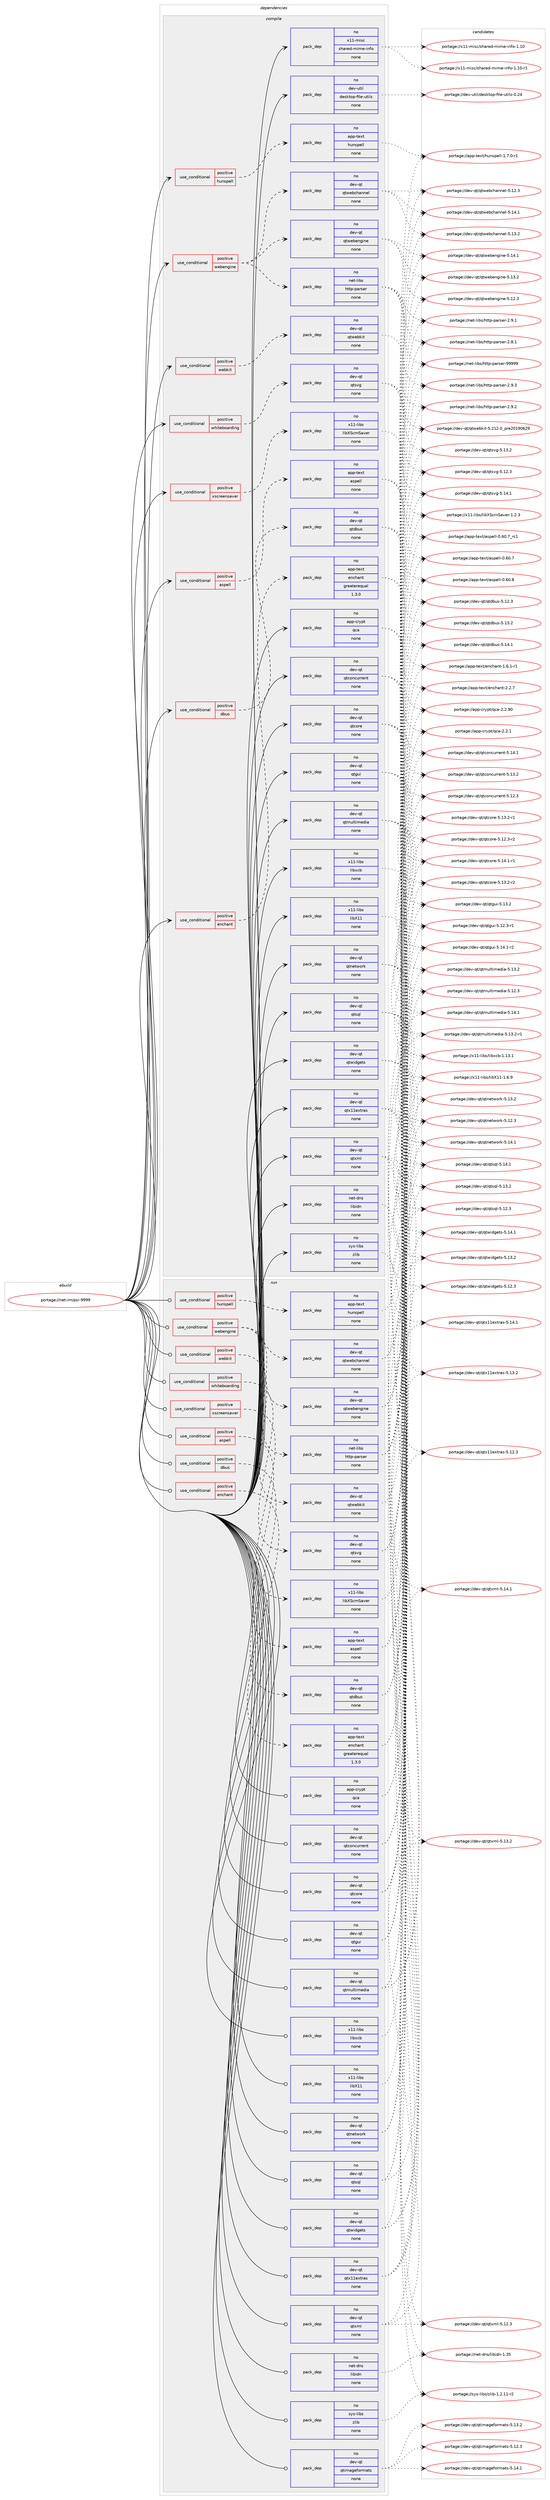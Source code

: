 digraph prolog {

# *************
# Graph options
# *************

newrank=true;
concentrate=true;
compound=true;
graph [rankdir=LR,fontname=Helvetica,fontsize=10,ranksep=1.5];#, ranksep=2.5, nodesep=0.2];
edge  [arrowhead=vee];
node  [fontname=Helvetica,fontsize=10];

# **********
# The ebuild
# **********

subgraph cluster_leftcol {
color=gray;
rank=same;
label=<<i>ebuild</i>>;
id [label="portage://net-im/psi-9999", color=red, width=4, href="../net-im/psi-9999.svg"];
}

# ****************
# The dependencies
# ****************

subgraph cluster_midcol {
color=gray;
label=<<i>dependencies</i>>;
subgraph cluster_compile {
fillcolor="#eeeeee";
style=filled;
label=<<i>compile</i>>;
subgraph cond30942 {
dependency142266 [label=<<TABLE BORDER="0" CELLBORDER="1" CELLSPACING="0" CELLPADDING="4"><TR><TD ROWSPAN="3" CELLPADDING="10">use_conditional</TD></TR><TR><TD>positive</TD></TR><TR><TD>aspell</TD></TR></TABLE>>, shape=none, color=red];
subgraph pack108964 {
dependency142267 [label=<<TABLE BORDER="0" CELLBORDER="1" CELLSPACING="0" CELLPADDING="4" WIDTH="220"><TR><TD ROWSPAN="6" CELLPADDING="30">pack_dep</TD></TR><TR><TD WIDTH="110">no</TD></TR><TR><TD>app-text</TD></TR><TR><TD>aspell</TD></TR><TR><TD>none</TD></TR><TR><TD></TD></TR></TABLE>>, shape=none, color=blue];
}
dependency142266:e -> dependency142267:w [weight=20,style="dashed",arrowhead="vee"];
}
id:e -> dependency142266:w [weight=20,style="solid",arrowhead="vee"];
subgraph cond30943 {
dependency142268 [label=<<TABLE BORDER="0" CELLBORDER="1" CELLSPACING="0" CELLPADDING="4"><TR><TD ROWSPAN="3" CELLPADDING="10">use_conditional</TD></TR><TR><TD>positive</TD></TR><TR><TD>dbus</TD></TR></TABLE>>, shape=none, color=red];
subgraph pack108965 {
dependency142269 [label=<<TABLE BORDER="0" CELLBORDER="1" CELLSPACING="0" CELLPADDING="4" WIDTH="220"><TR><TD ROWSPAN="6" CELLPADDING="30">pack_dep</TD></TR><TR><TD WIDTH="110">no</TD></TR><TR><TD>dev-qt</TD></TR><TR><TD>qtdbus</TD></TR><TR><TD>none</TD></TR><TR><TD></TD></TR></TABLE>>, shape=none, color=blue];
}
dependency142268:e -> dependency142269:w [weight=20,style="dashed",arrowhead="vee"];
}
id:e -> dependency142268:w [weight=20,style="solid",arrowhead="vee"];
subgraph cond30944 {
dependency142270 [label=<<TABLE BORDER="0" CELLBORDER="1" CELLSPACING="0" CELLPADDING="4"><TR><TD ROWSPAN="3" CELLPADDING="10">use_conditional</TD></TR><TR><TD>positive</TD></TR><TR><TD>enchant</TD></TR></TABLE>>, shape=none, color=red];
subgraph pack108966 {
dependency142271 [label=<<TABLE BORDER="0" CELLBORDER="1" CELLSPACING="0" CELLPADDING="4" WIDTH="220"><TR><TD ROWSPAN="6" CELLPADDING="30">pack_dep</TD></TR><TR><TD WIDTH="110">no</TD></TR><TR><TD>app-text</TD></TR><TR><TD>enchant</TD></TR><TR><TD>greaterequal</TD></TR><TR><TD>1.3.0</TD></TR></TABLE>>, shape=none, color=blue];
}
dependency142270:e -> dependency142271:w [weight=20,style="dashed",arrowhead="vee"];
}
id:e -> dependency142270:w [weight=20,style="solid",arrowhead="vee"];
subgraph cond30945 {
dependency142272 [label=<<TABLE BORDER="0" CELLBORDER="1" CELLSPACING="0" CELLPADDING="4"><TR><TD ROWSPAN="3" CELLPADDING="10">use_conditional</TD></TR><TR><TD>positive</TD></TR><TR><TD>hunspell</TD></TR></TABLE>>, shape=none, color=red];
subgraph pack108967 {
dependency142273 [label=<<TABLE BORDER="0" CELLBORDER="1" CELLSPACING="0" CELLPADDING="4" WIDTH="220"><TR><TD ROWSPAN="6" CELLPADDING="30">pack_dep</TD></TR><TR><TD WIDTH="110">no</TD></TR><TR><TD>app-text</TD></TR><TR><TD>hunspell</TD></TR><TR><TD>none</TD></TR><TR><TD></TD></TR></TABLE>>, shape=none, color=blue];
}
dependency142272:e -> dependency142273:w [weight=20,style="dashed",arrowhead="vee"];
}
id:e -> dependency142272:w [weight=20,style="solid",arrowhead="vee"];
subgraph cond30946 {
dependency142274 [label=<<TABLE BORDER="0" CELLBORDER="1" CELLSPACING="0" CELLPADDING="4"><TR><TD ROWSPAN="3" CELLPADDING="10">use_conditional</TD></TR><TR><TD>positive</TD></TR><TR><TD>webengine</TD></TR></TABLE>>, shape=none, color=red];
subgraph pack108968 {
dependency142275 [label=<<TABLE BORDER="0" CELLBORDER="1" CELLSPACING="0" CELLPADDING="4" WIDTH="220"><TR><TD ROWSPAN="6" CELLPADDING="30">pack_dep</TD></TR><TR><TD WIDTH="110">no</TD></TR><TR><TD>dev-qt</TD></TR><TR><TD>qtwebchannel</TD></TR><TR><TD>none</TD></TR><TR><TD></TD></TR></TABLE>>, shape=none, color=blue];
}
dependency142274:e -> dependency142275:w [weight=20,style="dashed",arrowhead="vee"];
subgraph pack108969 {
dependency142276 [label=<<TABLE BORDER="0" CELLBORDER="1" CELLSPACING="0" CELLPADDING="4" WIDTH="220"><TR><TD ROWSPAN="6" CELLPADDING="30">pack_dep</TD></TR><TR><TD WIDTH="110">no</TD></TR><TR><TD>dev-qt</TD></TR><TR><TD>qtwebengine</TD></TR><TR><TD>none</TD></TR><TR><TD></TD></TR></TABLE>>, shape=none, color=blue];
}
dependency142274:e -> dependency142276:w [weight=20,style="dashed",arrowhead="vee"];
subgraph pack108970 {
dependency142277 [label=<<TABLE BORDER="0" CELLBORDER="1" CELLSPACING="0" CELLPADDING="4" WIDTH="220"><TR><TD ROWSPAN="6" CELLPADDING="30">pack_dep</TD></TR><TR><TD WIDTH="110">no</TD></TR><TR><TD>net-libs</TD></TR><TR><TD>http-parser</TD></TR><TR><TD>none</TD></TR><TR><TD></TD></TR></TABLE>>, shape=none, color=blue];
}
dependency142274:e -> dependency142277:w [weight=20,style="dashed",arrowhead="vee"];
}
id:e -> dependency142274:w [weight=20,style="solid",arrowhead="vee"];
subgraph cond30947 {
dependency142278 [label=<<TABLE BORDER="0" CELLBORDER="1" CELLSPACING="0" CELLPADDING="4"><TR><TD ROWSPAN="3" CELLPADDING="10">use_conditional</TD></TR><TR><TD>positive</TD></TR><TR><TD>webkit</TD></TR></TABLE>>, shape=none, color=red];
subgraph pack108971 {
dependency142279 [label=<<TABLE BORDER="0" CELLBORDER="1" CELLSPACING="0" CELLPADDING="4" WIDTH="220"><TR><TD ROWSPAN="6" CELLPADDING="30">pack_dep</TD></TR><TR><TD WIDTH="110">no</TD></TR><TR><TD>dev-qt</TD></TR><TR><TD>qtwebkit</TD></TR><TR><TD>none</TD></TR><TR><TD></TD></TR></TABLE>>, shape=none, color=blue];
}
dependency142278:e -> dependency142279:w [weight=20,style="dashed",arrowhead="vee"];
}
id:e -> dependency142278:w [weight=20,style="solid",arrowhead="vee"];
subgraph cond30948 {
dependency142280 [label=<<TABLE BORDER="0" CELLBORDER="1" CELLSPACING="0" CELLPADDING="4"><TR><TD ROWSPAN="3" CELLPADDING="10">use_conditional</TD></TR><TR><TD>positive</TD></TR><TR><TD>whiteboarding</TD></TR></TABLE>>, shape=none, color=red];
subgraph pack108972 {
dependency142281 [label=<<TABLE BORDER="0" CELLBORDER="1" CELLSPACING="0" CELLPADDING="4" WIDTH="220"><TR><TD ROWSPAN="6" CELLPADDING="30">pack_dep</TD></TR><TR><TD WIDTH="110">no</TD></TR><TR><TD>dev-qt</TD></TR><TR><TD>qtsvg</TD></TR><TR><TD>none</TD></TR><TR><TD></TD></TR></TABLE>>, shape=none, color=blue];
}
dependency142280:e -> dependency142281:w [weight=20,style="dashed",arrowhead="vee"];
}
id:e -> dependency142280:w [weight=20,style="solid",arrowhead="vee"];
subgraph cond30949 {
dependency142282 [label=<<TABLE BORDER="0" CELLBORDER="1" CELLSPACING="0" CELLPADDING="4"><TR><TD ROWSPAN="3" CELLPADDING="10">use_conditional</TD></TR><TR><TD>positive</TD></TR><TR><TD>xscreensaver</TD></TR></TABLE>>, shape=none, color=red];
subgraph pack108973 {
dependency142283 [label=<<TABLE BORDER="0" CELLBORDER="1" CELLSPACING="0" CELLPADDING="4" WIDTH="220"><TR><TD ROWSPAN="6" CELLPADDING="30">pack_dep</TD></TR><TR><TD WIDTH="110">no</TD></TR><TR><TD>x11-libs</TD></TR><TR><TD>libXScrnSaver</TD></TR><TR><TD>none</TD></TR><TR><TD></TD></TR></TABLE>>, shape=none, color=blue];
}
dependency142282:e -> dependency142283:w [weight=20,style="dashed",arrowhead="vee"];
}
id:e -> dependency142282:w [weight=20,style="solid",arrowhead="vee"];
subgraph pack108974 {
dependency142284 [label=<<TABLE BORDER="0" CELLBORDER="1" CELLSPACING="0" CELLPADDING="4" WIDTH="220"><TR><TD ROWSPAN="6" CELLPADDING="30">pack_dep</TD></TR><TR><TD WIDTH="110">no</TD></TR><TR><TD>app-crypt</TD></TR><TR><TD>qca</TD></TR><TR><TD>none</TD></TR><TR><TD></TD></TR></TABLE>>, shape=none, color=blue];
}
id:e -> dependency142284:w [weight=20,style="solid",arrowhead="vee"];
subgraph pack108975 {
dependency142285 [label=<<TABLE BORDER="0" CELLBORDER="1" CELLSPACING="0" CELLPADDING="4" WIDTH="220"><TR><TD ROWSPAN="6" CELLPADDING="30">pack_dep</TD></TR><TR><TD WIDTH="110">no</TD></TR><TR><TD>dev-qt</TD></TR><TR><TD>qtconcurrent</TD></TR><TR><TD>none</TD></TR><TR><TD></TD></TR></TABLE>>, shape=none, color=blue];
}
id:e -> dependency142285:w [weight=20,style="solid",arrowhead="vee"];
subgraph pack108976 {
dependency142286 [label=<<TABLE BORDER="0" CELLBORDER="1" CELLSPACING="0" CELLPADDING="4" WIDTH="220"><TR><TD ROWSPAN="6" CELLPADDING="30">pack_dep</TD></TR><TR><TD WIDTH="110">no</TD></TR><TR><TD>dev-qt</TD></TR><TR><TD>qtcore</TD></TR><TR><TD>none</TD></TR><TR><TD></TD></TR></TABLE>>, shape=none, color=blue];
}
id:e -> dependency142286:w [weight=20,style="solid",arrowhead="vee"];
subgraph pack108977 {
dependency142287 [label=<<TABLE BORDER="0" CELLBORDER="1" CELLSPACING="0" CELLPADDING="4" WIDTH="220"><TR><TD ROWSPAN="6" CELLPADDING="30">pack_dep</TD></TR><TR><TD WIDTH="110">no</TD></TR><TR><TD>dev-qt</TD></TR><TR><TD>qtgui</TD></TR><TR><TD>none</TD></TR><TR><TD></TD></TR></TABLE>>, shape=none, color=blue];
}
id:e -> dependency142287:w [weight=20,style="solid",arrowhead="vee"];
subgraph pack108978 {
dependency142288 [label=<<TABLE BORDER="0" CELLBORDER="1" CELLSPACING="0" CELLPADDING="4" WIDTH="220"><TR><TD ROWSPAN="6" CELLPADDING="30">pack_dep</TD></TR><TR><TD WIDTH="110">no</TD></TR><TR><TD>dev-qt</TD></TR><TR><TD>qtmultimedia</TD></TR><TR><TD>none</TD></TR><TR><TD></TD></TR></TABLE>>, shape=none, color=blue];
}
id:e -> dependency142288:w [weight=20,style="solid",arrowhead="vee"];
subgraph pack108979 {
dependency142289 [label=<<TABLE BORDER="0" CELLBORDER="1" CELLSPACING="0" CELLPADDING="4" WIDTH="220"><TR><TD ROWSPAN="6" CELLPADDING="30">pack_dep</TD></TR><TR><TD WIDTH="110">no</TD></TR><TR><TD>dev-qt</TD></TR><TR><TD>qtnetwork</TD></TR><TR><TD>none</TD></TR><TR><TD></TD></TR></TABLE>>, shape=none, color=blue];
}
id:e -> dependency142289:w [weight=20,style="solid",arrowhead="vee"];
subgraph pack108980 {
dependency142290 [label=<<TABLE BORDER="0" CELLBORDER="1" CELLSPACING="0" CELLPADDING="4" WIDTH="220"><TR><TD ROWSPAN="6" CELLPADDING="30">pack_dep</TD></TR><TR><TD WIDTH="110">no</TD></TR><TR><TD>dev-qt</TD></TR><TR><TD>qtsql</TD></TR><TR><TD>none</TD></TR><TR><TD></TD></TR></TABLE>>, shape=none, color=blue];
}
id:e -> dependency142290:w [weight=20,style="solid",arrowhead="vee"];
subgraph pack108981 {
dependency142291 [label=<<TABLE BORDER="0" CELLBORDER="1" CELLSPACING="0" CELLPADDING="4" WIDTH="220"><TR><TD ROWSPAN="6" CELLPADDING="30">pack_dep</TD></TR><TR><TD WIDTH="110">no</TD></TR><TR><TD>dev-qt</TD></TR><TR><TD>qtwidgets</TD></TR><TR><TD>none</TD></TR><TR><TD></TD></TR></TABLE>>, shape=none, color=blue];
}
id:e -> dependency142291:w [weight=20,style="solid",arrowhead="vee"];
subgraph pack108982 {
dependency142292 [label=<<TABLE BORDER="0" CELLBORDER="1" CELLSPACING="0" CELLPADDING="4" WIDTH="220"><TR><TD ROWSPAN="6" CELLPADDING="30">pack_dep</TD></TR><TR><TD WIDTH="110">no</TD></TR><TR><TD>dev-qt</TD></TR><TR><TD>qtx11extras</TD></TR><TR><TD>none</TD></TR><TR><TD></TD></TR></TABLE>>, shape=none, color=blue];
}
id:e -> dependency142292:w [weight=20,style="solid",arrowhead="vee"];
subgraph pack108983 {
dependency142293 [label=<<TABLE BORDER="0" CELLBORDER="1" CELLSPACING="0" CELLPADDING="4" WIDTH="220"><TR><TD ROWSPAN="6" CELLPADDING="30">pack_dep</TD></TR><TR><TD WIDTH="110">no</TD></TR><TR><TD>dev-qt</TD></TR><TR><TD>qtxml</TD></TR><TR><TD>none</TD></TR><TR><TD></TD></TR></TABLE>>, shape=none, color=blue];
}
id:e -> dependency142293:w [weight=20,style="solid",arrowhead="vee"];
subgraph pack108984 {
dependency142294 [label=<<TABLE BORDER="0" CELLBORDER="1" CELLSPACING="0" CELLPADDING="4" WIDTH="220"><TR><TD ROWSPAN="6" CELLPADDING="30">pack_dep</TD></TR><TR><TD WIDTH="110">no</TD></TR><TR><TD>dev-util</TD></TR><TR><TD>desktop-file-utils</TD></TR><TR><TD>none</TD></TR><TR><TD></TD></TR></TABLE>>, shape=none, color=blue];
}
id:e -> dependency142294:w [weight=20,style="solid",arrowhead="vee"];
subgraph pack108985 {
dependency142295 [label=<<TABLE BORDER="0" CELLBORDER="1" CELLSPACING="0" CELLPADDING="4" WIDTH="220"><TR><TD ROWSPAN="6" CELLPADDING="30">pack_dep</TD></TR><TR><TD WIDTH="110">no</TD></TR><TR><TD>net-dns</TD></TR><TR><TD>libidn</TD></TR><TR><TD>none</TD></TR><TR><TD></TD></TR></TABLE>>, shape=none, color=blue];
}
id:e -> dependency142295:w [weight=20,style="solid",arrowhead="vee"];
subgraph pack108986 {
dependency142296 [label=<<TABLE BORDER="0" CELLBORDER="1" CELLSPACING="0" CELLPADDING="4" WIDTH="220"><TR><TD ROWSPAN="6" CELLPADDING="30">pack_dep</TD></TR><TR><TD WIDTH="110">no</TD></TR><TR><TD>sys-libs</TD></TR><TR><TD>zlib</TD></TR><TR><TD>none</TD></TR><TR><TD></TD></TR></TABLE>>, shape=none, color=blue];
}
id:e -> dependency142296:w [weight=20,style="solid",arrowhead="vee"];
subgraph pack108987 {
dependency142297 [label=<<TABLE BORDER="0" CELLBORDER="1" CELLSPACING="0" CELLPADDING="4" WIDTH="220"><TR><TD ROWSPAN="6" CELLPADDING="30">pack_dep</TD></TR><TR><TD WIDTH="110">no</TD></TR><TR><TD>x11-libs</TD></TR><TR><TD>libX11</TD></TR><TR><TD>none</TD></TR><TR><TD></TD></TR></TABLE>>, shape=none, color=blue];
}
id:e -> dependency142297:w [weight=20,style="solid",arrowhead="vee"];
subgraph pack108988 {
dependency142298 [label=<<TABLE BORDER="0" CELLBORDER="1" CELLSPACING="0" CELLPADDING="4" WIDTH="220"><TR><TD ROWSPAN="6" CELLPADDING="30">pack_dep</TD></TR><TR><TD WIDTH="110">no</TD></TR><TR><TD>x11-libs</TD></TR><TR><TD>libxcb</TD></TR><TR><TD>none</TD></TR><TR><TD></TD></TR></TABLE>>, shape=none, color=blue];
}
id:e -> dependency142298:w [weight=20,style="solid",arrowhead="vee"];
subgraph pack108989 {
dependency142299 [label=<<TABLE BORDER="0" CELLBORDER="1" CELLSPACING="0" CELLPADDING="4" WIDTH="220"><TR><TD ROWSPAN="6" CELLPADDING="30">pack_dep</TD></TR><TR><TD WIDTH="110">no</TD></TR><TR><TD>x11-misc</TD></TR><TR><TD>shared-mime-info</TD></TR><TR><TD>none</TD></TR><TR><TD></TD></TR></TABLE>>, shape=none, color=blue];
}
id:e -> dependency142299:w [weight=20,style="solid",arrowhead="vee"];
}
subgraph cluster_compileandrun {
fillcolor="#eeeeee";
style=filled;
label=<<i>compile and run</i>>;
}
subgraph cluster_run {
fillcolor="#eeeeee";
style=filled;
label=<<i>run</i>>;
subgraph cond30950 {
dependency142300 [label=<<TABLE BORDER="0" CELLBORDER="1" CELLSPACING="0" CELLPADDING="4"><TR><TD ROWSPAN="3" CELLPADDING="10">use_conditional</TD></TR><TR><TD>positive</TD></TR><TR><TD>aspell</TD></TR></TABLE>>, shape=none, color=red];
subgraph pack108990 {
dependency142301 [label=<<TABLE BORDER="0" CELLBORDER="1" CELLSPACING="0" CELLPADDING="4" WIDTH="220"><TR><TD ROWSPAN="6" CELLPADDING="30">pack_dep</TD></TR><TR><TD WIDTH="110">no</TD></TR><TR><TD>app-text</TD></TR><TR><TD>aspell</TD></TR><TR><TD>none</TD></TR><TR><TD></TD></TR></TABLE>>, shape=none, color=blue];
}
dependency142300:e -> dependency142301:w [weight=20,style="dashed",arrowhead="vee"];
}
id:e -> dependency142300:w [weight=20,style="solid",arrowhead="odot"];
subgraph cond30951 {
dependency142302 [label=<<TABLE BORDER="0" CELLBORDER="1" CELLSPACING="0" CELLPADDING="4"><TR><TD ROWSPAN="3" CELLPADDING="10">use_conditional</TD></TR><TR><TD>positive</TD></TR><TR><TD>dbus</TD></TR></TABLE>>, shape=none, color=red];
subgraph pack108991 {
dependency142303 [label=<<TABLE BORDER="0" CELLBORDER="1" CELLSPACING="0" CELLPADDING="4" WIDTH="220"><TR><TD ROWSPAN="6" CELLPADDING="30">pack_dep</TD></TR><TR><TD WIDTH="110">no</TD></TR><TR><TD>dev-qt</TD></TR><TR><TD>qtdbus</TD></TR><TR><TD>none</TD></TR><TR><TD></TD></TR></TABLE>>, shape=none, color=blue];
}
dependency142302:e -> dependency142303:w [weight=20,style="dashed",arrowhead="vee"];
}
id:e -> dependency142302:w [weight=20,style="solid",arrowhead="odot"];
subgraph cond30952 {
dependency142304 [label=<<TABLE BORDER="0" CELLBORDER="1" CELLSPACING="0" CELLPADDING="4"><TR><TD ROWSPAN="3" CELLPADDING="10">use_conditional</TD></TR><TR><TD>positive</TD></TR><TR><TD>enchant</TD></TR></TABLE>>, shape=none, color=red];
subgraph pack108992 {
dependency142305 [label=<<TABLE BORDER="0" CELLBORDER="1" CELLSPACING="0" CELLPADDING="4" WIDTH="220"><TR><TD ROWSPAN="6" CELLPADDING="30">pack_dep</TD></TR><TR><TD WIDTH="110">no</TD></TR><TR><TD>app-text</TD></TR><TR><TD>enchant</TD></TR><TR><TD>greaterequal</TD></TR><TR><TD>1.3.0</TD></TR></TABLE>>, shape=none, color=blue];
}
dependency142304:e -> dependency142305:w [weight=20,style="dashed",arrowhead="vee"];
}
id:e -> dependency142304:w [weight=20,style="solid",arrowhead="odot"];
subgraph cond30953 {
dependency142306 [label=<<TABLE BORDER="0" CELLBORDER="1" CELLSPACING="0" CELLPADDING="4"><TR><TD ROWSPAN="3" CELLPADDING="10">use_conditional</TD></TR><TR><TD>positive</TD></TR><TR><TD>hunspell</TD></TR></TABLE>>, shape=none, color=red];
subgraph pack108993 {
dependency142307 [label=<<TABLE BORDER="0" CELLBORDER="1" CELLSPACING="0" CELLPADDING="4" WIDTH="220"><TR><TD ROWSPAN="6" CELLPADDING="30">pack_dep</TD></TR><TR><TD WIDTH="110">no</TD></TR><TR><TD>app-text</TD></TR><TR><TD>hunspell</TD></TR><TR><TD>none</TD></TR><TR><TD></TD></TR></TABLE>>, shape=none, color=blue];
}
dependency142306:e -> dependency142307:w [weight=20,style="dashed",arrowhead="vee"];
}
id:e -> dependency142306:w [weight=20,style="solid",arrowhead="odot"];
subgraph cond30954 {
dependency142308 [label=<<TABLE BORDER="0" CELLBORDER="1" CELLSPACING="0" CELLPADDING="4"><TR><TD ROWSPAN="3" CELLPADDING="10">use_conditional</TD></TR><TR><TD>positive</TD></TR><TR><TD>webengine</TD></TR></TABLE>>, shape=none, color=red];
subgraph pack108994 {
dependency142309 [label=<<TABLE BORDER="0" CELLBORDER="1" CELLSPACING="0" CELLPADDING="4" WIDTH="220"><TR><TD ROWSPAN="6" CELLPADDING="30">pack_dep</TD></TR><TR><TD WIDTH="110">no</TD></TR><TR><TD>dev-qt</TD></TR><TR><TD>qtwebchannel</TD></TR><TR><TD>none</TD></TR><TR><TD></TD></TR></TABLE>>, shape=none, color=blue];
}
dependency142308:e -> dependency142309:w [weight=20,style="dashed",arrowhead="vee"];
subgraph pack108995 {
dependency142310 [label=<<TABLE BORDER="0" CELLBORDER="1" CELLSPACING="0" CELLPADDING="4" WIDTH="220"><TR><TD ROWSPAN="6" CELLPADDING="30">pack_dep</TD></TR><TR><TD WIDTH="110">no</TD></TR><TR><TD>dev-qt</TD></TR><TR><TD>qtwebengine</TD></TR><TR><TD>none</TD></TR><TR><TD></TD></TR></TABLE>>, shape=none, color=blue];
}
dependency142308:e -> dependency142310:w [weight=20,style="dashed",arrowhead="vee"];
subgraph pack108996 {
dependency142311 [label=<<TABLE BORDER="0" CELLBORDER="1" CELLSPACING="0" CELLPADDING="4" WIDTH="220"><TR><TD ROWSPAN="6" CELLPADDING="30">pack_dep</TD></TR><TR><TD WIDTH="110">no</TD></TR><TR><TD>net-libs</TD></TR><TR><TD>http-parser</TD></TR><TR><TD>none</TD></TR><TR><TD></TD></TR></TABLE>>, shape=none, color=blue];
}
dependency142308:e -> dependency142311:w [weight=20,style="dashed",arrowhead="vee"];
}
id:e -> dependency142308:w [weight=20,style="solid",arrowhead="odot"];
subgraph cond30955 {
dependency142312 [label=<<TABLE BORDER="0" CELLBORDER="1" CELLSPACING="0" CELLPADDING="4"><TR><TD ROWSPAN="3" CELLPADDING="10">use_conditional</TD></TR><TR><TD>positive</TD></TR><TR><TD>webkit</TD></TR></TABLE>>, shape=none, color=red];
subgraph pack108997 {
dependency142313 [label=<<TABLE BORDER="0" CELLBORDER="1" CELLSPACING="0" CELLPADDING="4" WIDTH="220"><TR><TD ROWSPAN="6" CELLPADDING="30">pack_dep</TD></TR><TR><TD WIDTH="110">no</TD></TR><TR><TD>dev-qt</TD></TR><TR><TD>qtwebkit</TD></TR><TR><TD>none</TD></TR><TR><TD></TD></TR></TABLE>>, shape=none, color=blue];
}
dependency142312:e -> dependency142313:w [weight=20,style="dashed",arrowhead="vee"];
}
id:e -> dependency142312:w [weight=20,style="solid",arrowhead="odot"];
subgraph cond30956 {
dependency142314 [label=<<TABLE BORDER="0" CELLBORDER="1" CELLSPACING="0" CELLPADDING="4"><TR><TD ROWSPAN="3" CELLPADDING="10">use_conditional</TD></TR><TR><TD>positive</TD></TR><TR><TD>whiteboarding</TD></TR></TABLE>>, shape=none, color=red];
subgraph pack108998 {
dependency142315 [label=<<TABLE BORDER="0" CELLBORDER="1" CELLSPACING="0" CELLPADDING="4" WIDTH="220"><TR><TD ROWSPAN="6" CELLPADDING="30">pack_dep</TD></TR><TR><TD WIDTH="110">no</TD></TR><TR><TD>dev-qt</TD></TR><TR><TD>qtsvg</TD></TR><TR><TD>none</TD></TR><TR><TD></TD></TR></TABLE>>, shape=none, color=blue];
}
dependency142314:e -> dependency142315:w [weight=20,style="dashed",arrowhead="vee"];
}
id:e -> dependency142314:w [weight=20,style="solid",arrowhead="odot"];
subgraph cond30957 {
dependency142316 [label=<<TABLE BORDER="0" CELLBORDER="1" CELLSPACING="0" CELLPADDING="4"><TR><TD ROWSPAN="3" CELLPADDING="10">use_conditional</TD></TR><TR><TD>positive</TD></TR><TR><TD>xscreensaver</TD></TR></TABLE>>, shape=none, color=red];
subgraph pack108999 {
dependency142317 [label=<<TABLE BORDER="0" CELLBORDER="1" CELLSPACING="0" CELLPADDING="4" WIDTH="220"><TR><TD ROWSPAN="6" CELLPADDING="30">pack_dep</TD></TR><TR><TD WIDTH="110">no</TD></TR><TR><TD>x11-libs</TD></TR><TR><TD>libXScrnSaver</TD></TR><TR><TD>none</TD></TR><TR><TD></TD></TR></TABLE>>, shape=none, color=blue];
}
dependency142316:e -> dependency142317:w [weight=20,style="dashed",arrowhead="vee"];
}
id:e -> dependency142316:w [weight=20,style="solid",arrowhead="odot"];
subgraph pack109000 {
dependency142318 [label=<<TABLE BORDER="0" CELLBORDER="1" CELLSPACING="0" CELLPADDING="4" WIDTH="220"><TR><TD ROWSPAN="6" CELLPADDING="30">pack_dep</TD></TR><TR><TD WIDTH="110">no</TD></TR><TR><TD>app-crypt</TD></TR><TR><TD>qca</TD></TR><TR><TD>none</TD></TR><TR><TD></TD></TR></TABLE>>, shape=none, color=blue];
}
id:e -> dependency142318:w [weight=20,style="solid",arrowhead="odot"];
subgraph pack109001 {
dependency142319 [label=<<TABLE BORDER="0" CELLBORDER="1" CELLSPACING="0" CELLPADDING="4" WIDTH="220"><TR><TD ROWSPAN="6" CELLPADDING="30">pack_dep</TD></TR><TR><TD WIDTH="110">no</TD></TR><TR><TD>dev-qt</TD></TR><TR><TD>qtconcurrent</TD></TR><TR><TD>none</TD></TR><TR><TD></TD></TR></TABLE>>, shape=none, color=blue];
}
id:e -> dependency142319:w [weight=20,style="solid",arrowhead="odot"];
subgraph pack109002 {
dependency142320 [label=<<TABLE BORDER="0" CELLBORDER="1" CELLSPACING="0" CELLPADDING="4" WIDTH="220"><TR><TD ROWSPAN="6" CELLPADDING="30">pack_dep</TD></TR><TR><TD WIDTH="110">no</TD></TR><TR><TD>dev-qt</TD></TR><TR><TD>qtcore</TD></TR><TR><TD>none</TD></TR><TR><TD></TD></TR></TABLE>>, shape=none, color=blue];
}
id:e -> dependency142320:w [weight=20,style="solid",arrowhead="odot"];
subgraph pack109003 {
dependency142321 [label=<<TABLE BORDER="0" CELLBORDER="1" CELLSPACING="0" CELLPADDING="4" WIDTH="220"><TR><TD ROWSPAN="6" CELLPADDING="30">pack_dep</TD></TR><TR><TD WIDTH="110">no</TD></TR><TR><TD>dev-qt</TD></TR><TR><TD>qtgui</TD></TR><TR><TD>none</TD></TR><TR><TD></TD></TR></TABLE>>, shape=none, color=blue];
}
id:e -> dependency142321:w [weight=20,style="solid",arrowhead="odot"];
subgraph pack109004 {
dependency142322 [label=<<TABLE BORDER="0" CELLBORDER="1" CELLSPACING="0" CELLPADDING="4" WIDTH="220"><TR><TD ROWSPAN="6" CELLPADDING="30">pack_dep</TD></TR><TR><TD WIDTH="110">no</TD></TR><TR><TD>dev-qt</TD></TR><TR><TD>qtimageformats</TD></TR><TR><TD>none</TD></TR><TR><TD></TD></TR></TABLE>>, shape=none, color=blue];
}
id:e -> dependency142322:w [weight=20,style="solid",arrowhead="odot"];
subgraph pack109005 {
dependency142323 [label=<<TABLE BORDER="0" CELLBORDER="1" CELLSPACING="0" CELLPADDING="4" WIDTH="220"><TR><TD ROWSPAN="6" CELLPADDING="30">pack_dep</TD></TR><TR><TD WIDTH="110">no</TD></TR><TR><TD>dev-qt</TD></TR><TR><TD>qtmultimedia</TD></TR><TR><TD>none</TD></TR><TR><TD></TD></TR></TABLE>>, shape=none, color=blue];
}
id:e -> dependency142323:w [weight=20,style="solid",arrowhead="odot"];
subgraph pack109006 {
dependency142324 [label=<<TABLE BORDER="0" CELLBORDER="1" CELLSPACING="0" CELLPADDING="4" WIDTH="220"><TR><TD ROWSPAN="6" CELLPADDING="30">pack_dep</TD></TR><TR><TD WIDTH="110">no</TD></TR><TR><TD>dev-qt</TD></TR><TR><TD>qtnetwork</TD></TR><TR><TD>none</TD></TR><TR><TD></TD></TR></TABLE>>, shape=none, color=blue];
}
id:e -> dependency142324:w [weight=20,style="solid",arrowhead="odot"];
subgraph pack109007 {
dependency142325 [label=<<TABLE BORDER="0" CELLBORDER="1" CELLSPACING="0" CELLPADDING="4" WIDTH="220"><TR><TD ROWSPAN="6" CELLPADDING="30">pack_dep</TD></TR><TR><TD WIDTH="110">no</TD></TR><TR><TD>dev-qt</TD></TR><TR><TD>qtsql</TD></TR><TR><TD>none</TD></TR><TR><TD></TD></TR></TABLE>>, shape=none, color=blue];
}
id:e -> dependency142325:w [weight=20,style="solid",arrowhead="odot"];
subgraph pack109008 {
dependency142326 [label=<<TABLE BORDER="0" CELLBORDER="1" CELLSPACING="0" CELLPADDING="4" WIDTH="220"><TR><TD ROWSPAN="6" CELLPADDING="30">pack_dep</TD></TR><TR><TD WIDTH="110">no</TD></TR><TR><TD>dev-qt</TD></TR><TR><TD>qtwidgets</TD></TR><TR><TD>none</TD></TR><TR><TD></TD></TR></TABLE>>, shape=none, color=blue];
}
id:e -> dependency142326:w [weight=20,style="solid",arrowhead="odot"];
subgraph pack109009 {
dependency142327 [label=<<TABLE BORDER="0" CELLBORDER="1" CELLSPACING="0" CELLPADDING="4" WIDTH="220"><TR><TD ROWSPAN="6" CELLPADDING="30">pack_dep</TD></TR><TR><TD WIDTH="110">no</TD></TR><TR><TD>dev-qt</TD></TR><TR><TD>qtx11extras</TD></TR><TR><TD>none</TD></TR><TR><TD></TD></TR></TABLE>>, shape=none, color=blue];
}
id:e -> dependency142327:w [weight=20,style="solid",arrowhead="odot"];
subgraph pack109010 {
dependency142328 [label=<<TABLE BORDER="0" CELLBORDER="1" CELLSPACING="0" CELLPADDING="4" WIDTH="220"><TR><TD ROWSPAN="6" CELLPADDING="30">pack_dep</TD></TR><TR><TD WIDTH="110">no</TD></TR><TR><TD>dev-qt</TD></TR><TR><TD>qtxml</TD></TR><TR><TD>none</TD></TR><TR><TD></TD></TR></TABLE>>, shape=none, color=blue];
}
id:e -> dependency142328:w [weight=20,style="solid",arrowhead="odot"];
subgraph pack109011 {
dependency142329 [label=<<TABLE BORDER="0" CELLBORDER="1" CELLSPACING="0" CELLPADDING="4" WIDTH="220"><TR><TD ROWSPAN="6" CELLPADDING="30">pack_dep</TD></TR><TR><TD WIDTH="110">no</TD></TR><TR><TD>net-dns</TD></TR><TR><TD>libidn</TD></TR><TR><TD>none</TD></TR><TR><TD></TD></TR></TABLE>>, shape=none, color=blue];
}
id:e -> dependency142329:w [weight=20,style="solid",arrowhead="odot"];
subgraph pack109012 {
dependency142330 [label=<<TABLE BORDER="0" CELLBORDER="1" CELLSPACING="0" CELLPADDING="4" WIDTH="220"><TR><TD ROWSPAN="6" CELLPADDING="30">pack_dep</TD></TR><TR><TD WIDTH="110">no</TD></TR><TR><TD>sys-libs</TD></TR><TR><TD>zlib</TD></TR><TR><TD>none</TD></TR><TR><TD></TD></TR></TABLE>>, shape=none, color=blue];
}
id:e -> dependency142330:w [weight=20,style="solid",arrowhead="odot"];
subgraph pack109013 {
dependency142331 [label=<<TABLE BORDER="0" CELLBORDER="1" CELLSPACING="0" CELLPADDING="4" WIDTH="220"><TR><TD ROWSPAN="6" CELLPADDING="30">pack_dep</TD></TR><TR><TD WIDTH="110">no</TD></TR><TR><TD>x11-libs</TD></TR><TR><TD>libX11</TD></TR><TR><TD>none</TD></TR><TR><TD></TD></TR></TABLE>>, shape=none, color=blue];
}
id:e -> dependency142331:w [weight=20,style="solid",arrowhead="odot"];
subgraph pack109014 {
dependency142332 [label=<<TABLE BORDER="0" CELLBORDER="1" CELLSPACING="0" CELLPADDING="4" WIDTH="220"><TR><TD ROWSPAN="6" CELLPADDING="30">pack_dep</TD></TR><TR><TD WIDTH="110">no</TD></TR><TR><TD>x11-libs</TD></TR><TR><TD>libxcb</TD></TR><TR><TD>none</TD></TR><TR><TD></TD></TR></TABLE>>, shape=none, color=blue];
}
id:e -> dependency142332:w [weight=20,style="solid",arrowhead="odot"];
}
}

# **************
# The candidates
# **************

subgraph cluster_choices {
rank=same;
color=gray;
label=<<i>candidates</i>>;

subgraph choice108964 {
color=black;
nodesep=1;
choice9711211245116101120116479711511210110810845484654484656 [label="portage://app-text/aspell-0.60.8", color=red, width=4,href="../app-text/aspell-0.60.8.svg"];
choice9711211245116101120116479711511210110810845484654484655951149949 [label="portage://app-text/aspell-0.60.7_rc1", color=red, width=4,href="../app-text/aspell-0.60.7_rc1.svg"];
choice9711211245116101120116479711511210110810845484654484655 [label="portage://app-text/aspell-0.60.7", color=red, width=4,href="../app-text/aspell-0.60.7.svg"];
dependency142267:e -> choice9711211245116101120116479711511210110810845484654484656:w [style=dotted,weight="100"];
dependency142267:e -> choice9711211245116101120116479711511210110810845484654484655951149949:w [style=dotted,weight="100"];
dependency142267:e -> choice9711211245116101120116479711511210110810845484654484655:w [style=dotted,weight="100"];
}
subgraph choice108965 {
color=black;
nodesep=1;
choice10010111845113116471131161009811711545534649524649 [label="portage://dev-qt/qtdbus-5.14.1", color=red, width=4,href="../dev-qt/qtdbus-5.14.1.svg"];
choice10010111845113116471131161009811711545534649514650 [label="portage://dev-qt/qtdbus-5.13.2", color=red, width=4,href="../dev-qt/qtdbus-5.13.2.svg"];
choice10010111845113116471131161009811711545534649504651 [label="portage://dev-qt/qtdbus-5.12.3", color=red, width=4,href="../dev-qt/qtdbus-5.12.3.svg"];
dependency142269:e -> choice10010111845113116471131161009811711545534649524649:w [style=dotted,weight="100"];
dependency142269:e -> choice10010111845113116471131161009811711545534649514650:w [style=dotted,weight="100"];
dependency142269:e -> choice10010111845113116471131161009811711545534649504651:w [style=dotted,weight="100"];
}
subgraph choice108966 {
color=black;
nodesep=1;
choice9711211245116101120116471011109910497110116455046504655 [label="portage://app-text/enchant-2.2.7", color=red, width=4,href="../app-text/enchant-2.2.7.svg"];
choice97112112451161011201164710111099104971101164549465446494511449 [label="portage://app-text/enchant-1.6.1-r1", color=red, width=4,href="../app-text/enchant-1.6.1-r1.svg"];
dependency142271:e -> choice9711211245116101120116471011109910497110116455046504655:w [style=dotted,weight="100"];
dependency142271:e -> choice97112112451161011201164710111099104971101164549465446494511449:w [style=dotted,weight="100"];
}
subgraph choice108967 {
color=black;
nodesep=1;
choice9711211245116101120116471041171101151121011081084549465546484511449 [label="portage://app-text/hunspell-1.7.0-r1", color=red, width=4,href="../app-text/hunspell-1.7.0-r1.svg"];
dependency142273:e -> choice9711211245116101120116471041171101151121011081084549465546484511449:w [style=dotted,weight="100"];
}
subgraph choice108968 {
color=black;
nodesep=1;
choice100101118451131164711311611910198991049711011010110845534649524649 [label="portage://dev-qt/qtwebchannel-5.14.1", color=red, width=4,href="../dev-qt/qtwebchannel-5.14.1.svg"];
choice100101118451131164711311611910198991049711011010110845534649514650 [label="portage://dev-qt/qtwebchannel-5.13.2", color=red, width=4,href="../dev-qt/qtwebchannel-5.13.2.svg"];
choice100101118451131164711311611910198991049711011010110845534649504651 [label="portage://dev-qt/qtwebchannel-5.12.3", color=red, width=4,href="../dev-qt/qtwebchannel-5.12.3.svg"];
dependency142275:e -> choice100101118451131164711311611910198991049711011010110845534649524649:w [style=dotted,weight="100"];
dependency142275:e -> choice100101118451131164711311611910198991049711011010110845534649514650:w [style=dotted,weight="100"];
dependency142275:e -> choice100101118451131164711311611910198991049711011010110845534649504651:w [style=dotted,weight="100"];
}
subgraph choice108969 {
color=black;
nodesep=1;
choice10010111845113116471131161191019810111010310511010145534649524649 [label="portage://dev-qt/qtwebengine-5.14.1", color=red, width=4,href="../dev-qt/qtwebengine-5.14.1.svg"];
choice10010111845113116471131161191019810111010310511010145534649514650 [label="portage://dev-qt/qtwebengine-5.13.2", color=red, width=4,href="../dev-qt/qtwebengine-5.13.2.svg"];
choice10010111845113116471131161191019810111010310511010145534649504651 [label="portage://dev-qt/qtwebengine-5.12.3", color=red, width=4,href="../dev-qt/qtwebengine-5.12.3.svg"];
dependency142276:e -> choice10010111845113116471131161191019810111010310511010145534649524649:w [style=dotted,weight="100"];
dependency142276:e -> choice10010111845113116471131161191019810111010310511010145534649514650:w [style=dotted,weight="100"];
dependency142276:e -> choice10010111845113116471131161191019810111010310511010145534649504651:w [style=dotted,weight="100"];
}
subgraph choice108970 {
color=black;
nodesep=1;
choice1101011164510810598115471041161161124511297114115101114455757575757 [label="portage://net-libs/http-parser-99999", color=red, width=4,href="../net-libs/http-parser-99999.svg"];
choice1101011164510810598115471041161161124511297114115101114455046574651 [label="portage://net-libs/http-parser-2.9.3", color=red, width=4,href="../net-libs/http-parser-2.9.3.svg"];
choice1101011164510810598115471041161161124511297114115101114455046574650 [label="portage://net-libs/http-parser-2.9.2", color=red, width=4,href="../net-libs/http-parser-2.9.2.svg"];
choice1101011164510810598115471041161161124511297114115101114455046574649 [label="portage://net-libs/http-parser-2.9.1", color=red, width=4,href="../net-libs/http-parser-2.9.1.svg"];
choice1101011164510810598115471041161161124511297114115101114455046564649 [label="portage://net-libs/http-parser-2.8.1", color=red, width=4,href="../net-libs/http-parser-2.8.1.svg"];
dependency142277:e -> choice1101011164510810598115471041161161124511297114115101114455757575757:w [style=dotted,weight="100"];
dependency142277:e -> choice1101011164510810598115471041161161124511297114115101114455046574651:w [style=dotted,weight="100"];
dependency142277:e -> choice1101011164510810598115471041161161124511297114115101114455046574650:w [style=dotted,weight="100"];
dependency142277:e -> choice1101011164510810598115471041161161124511297114115101114455046574649:w [style=dotted,weight="100"];
dependency142277:e -> choice1101011164510810598115471041161161124511297114115101114455046564649:w [style=dotted,weight="100"];
}
subgraph choice108971 {
color=black;
nodesep=1;
choice1001011184511311647113116119101981071051164553465049504648951121141015048495748545057 [label="portage://dev-qt/qtwebkit-5.212.0_pre20190629", color=red, width=4,href="../dev-qt/qtwebkit-5.212.0_pre20190629.svg"];
dependency142279:e -> choice1001011184511311647113116119101981071051164553465049504648951121141015048495748545057:w [style=dotted,weight="100"];
}
subgraph choice108972 {
color=black;
nodesep=1;
choice100101118451131164711311611511810345534649524649 [label="portage://dev-qt/qtsvg-5.14.1", color=red, width=4,href="../dev-qt/qtsvg-5.14.1.svg"];
choice100101118451131164711311611511810345534649514650 [label="portage://dev-qt/qtsvg-5.13.2", color=red, width=4,href="../dev-qt/qtsvg-5.13.2.svg"];
choice100101118451131164711311611511810345534649504651 [label="portage://dev-qt/qtsvg-5.12.3", color=red, width=4,href="../dev-qt/qtsvg-5.12.3.svg"];
dependency142281:e -> choice100101118451131164711311611511810345534649524649:w [style=dotted,weight="100"];
dependency142281:e -> choice100101118451131164711311611511810345534649514650:w [style=dotted,weight="100"];
dependency142281:e -> choice100101118451131164711311611511810345534649504651:w [style=dotted,weight="100"];
}
subgraph choice108973 {
color=black;
nodesep=1;
choice1204949451081059811547108105988883991141108397118101114454946504651 [label="portage://x11-libs/libXScrnSaver-1.2.3", color=red, width=4,href="../x11-libs/libXScrnSaver-1.2.3.svg"];
dependency142283:e -> choice1204949451081059811547108105988883991141108397118101114454946504651:w [style=dotted,weight="100"];
}
subgraph choice108974 {
color=black;
nodesep=1;
choice97112112459911412111211647113999745504650465748 [label="portage://app-crypt/qca-2.2.90", color=red, width=4,href="../app-crypt/qca-2.2.90.svg"];
choice971121124599114121112116471139997455046504649 [label="portage://app-crypt/qca-2.2.1", color=red, width=4,href="../app-crypt/qca-2.2.1.svg"];
dependency142284:e -> choice97112112459911412111211647113999745504650465748:w [style=dotted,weight="100"];
dependency142284:e -> choice971121124599114121112116471139997455046504649:w [style=dotted,weight="100"];
}
subgraph choice108975 {
color=black;
nodesep=1;
choice1001011184511311647113116991111109911711411410111011645534649524649 [label="portage://dev-qt/qtconcurrent-5.14.1", color=red, width=4,href="../dev-qt/qtconcurrent-5.14.1.svg"];
choice1001011184511311647113116991111109911711411410111011645534649514650 [label="portage://dev-qt/qtconcurrent-5.13.2", color=red, width=4,href="../dev-qt/qtconcurrent-5.13.2.svg"];
choice1001011184511311647113116991111109911711411410111011645534649504651 [label="portage://dev-qt/qtconcurrent-5.12.3", color=red, width=4,href="../dev-qt/qtconcurrent-5.12.3.svg"];
dependency142285:e -> choice1001011184511311647113116991111109911711411410111011645534649524649:w [style=dotted,weight="100"];
dependency142285:e -> choice1001011184511311647113116991111109911711411410111011645534649514650:w [style=dotted,weight="100"];
dependency142285:e -> choice1001011184511311647113116991111109911711411410111011645534649504651:w [style=dotted,weight="100"];
}
subgraph choice108976 {
color=black;
nodesep=1;
choice100101118451131164711311699111114101455346495246494511449 [label="portage://dev-qt/qtcore-5.14.1-r1", color=red, width=4,href="../dev-qt/qtcore-5.14.1-r1.svg"];
choice100101118451131164711311699111114101455346495146504511450 [label="portage://dev-qt/qtcore-5.13.2-r2", color=red, width=4,href="../dev-qt/qtcore-5.13.2-r2.svg"];
choice100101118451131164711311699111114101455346495146504511449 [label="portage://dev-qt/qtcore-5.13.2-r1", color=red, width=4,href="../dev-qt/qtcore-5.13.2-r1.svg"];
choice100101118451131164711311699111114101455346495046514511450 [label="portage://dev-qt/qtcore-5.12.3-r2", color=red, width=4,href="../dev-qt/qtcore-5.12.3-r2.svg"];
dependency142286:e -> choice100101118451131164711311699111114101455346495246494511449:w [style=dotted,weight="100"];
dependency142286:e -> choice100101118451131164711311699111114101455346495146504511450:w [style=dotted,weight="100"];
dependency142286:e -> choice100101118451131164711311699111114101455346495146504511449:w [style=dotted,weight="100"];
dependency142286:e -> choice100101118451131164711311699111114101455346495046514511450:w [style=dotted,weight="100"];
}
subgraph choice108977 {
color=black;
nodesep=1;
choice1001011184511311647113116103117105455346495246494511450 [label="portage://dev-qt/qtgui-5.14.1-r2", color=red, width=4,href="../dev-qt/qtgui-5.14.1-r2.svg"];
choice100101118451131164711311610311710545534649514650 [label="portage://dev-qt/qtgui-5.13.2", color=red, width=4,href="../dev-qt/qtgui-5.13.2.svg"];
choice1001011184511311647113116103117105455346495046514511449 [label="portage://dev-qt/qtgui-5.12.3-r1", color=red, width=4,href="../dev-qt/qtgui-5.12.3-r1.svg"];
dependency142287:e -> choice1001011184511311647113116103117105455346495246494511450:w [style=dotted,weight="100"];
dependency142287:e -> choice100101118451131164711311610311710545534649514650:w [style=dotted,weight="100"];
dependency142287:e -> choice1001011184511311647113116103117105455346495046514511449:w [style=dotted,weight="100"];
}
subgraph choice108978 {
color=black;
nodesep=1;
choice10010111845113116471131161091171081161051091011001059745534649524649 [label="portage://dev-qt/qtmultimedia-5.14.1", color=red, width=4,href="../dev-qt/qtmultimedia-5.14.1.svg"];
choice100101118451131164711311610911710811610510910110010597455346495146504511449 [label="portage://dev-qt/qtmultimedia-5.13.2-r1", color=red, width=4,href="../dev-qt/qtmultimedia-5.13.2-r1.svg"];
choice10010111845113116471131161091171081161051091011001059745534649514650 [label="portage://dev-qt/qtmultimedia-5.13.2", color=red, width=4,href="../dev-qt/qtmultimedia-5.13.2.svg"];
choice10010111845113116471131161091171081161051091011001059745534649504651 [label="portage://dev-qt/qtmultimedia-5.12.3", color=red, width=4,href="../dev-qt/qtmultimedia-5.12.3.svg"];
dependency142288:e -> choice10010111845113116471131161091171081161051091011001059745534649524649:w [style=dotted,weight="100"];
dependency142288:e -> choice100101118451131164711311610911710811610510910110010597455346495146504511449:w [style=dotted,weight="100"];
dependency142288:e -> choice10010111845113116471131161091171081161051091011001059745534649514650:w [style=dotted,weight="100"];
dependency142288:e -> choice10010111845113116471131161091171081161051091011001059745534649504651:w [style=dotted,weight="100"];
}
subgraph choice108979 {
color=black;
nodesep=1;
choice100101118451131164711311611010111611911111410745534649524649 [label="portage://dev-qt/qtnetwork-5.14.1", color=red, width=4,href="../dev-qt/qtnetwork-5.14.1.svg"];
choice100101118451131164711311611010111611911111410745534649514650 [label="portage://dev-qt/qtnetwork-5.13.2", color=red, width=4,href="../dev-qt/qtnetwork-5.13.2.svg"];
choice100101118451131164711311611010111611911111410745534649504651 [label="portage://dev-qt/qtnetwork-5.12.3", color=red, width=4,href="../dev-qt/qtnetwork-5.12.3.svg"];
dependency142289:e -> choice100101118451131164711311611010111611911111410745534649524649:w [style=dotted,weight="100"];
dependency142289:e -> choice100101118451131164711311611010111611911111410745534649514650:w [style=dotted,weight="100"];
dependency142289:e -> choice100101118451131164711311611010111611911111410745534649504651:w [style=dotted,weight="100"];
}
subgraph choice108980 {
color=black;
nodesep=1;
choice100101118451131164711311611511310845534649524649 [label="portage://dev-qt/qtsql-5.14.1", color=red, width=4,href="../dev-qt/qtsql-5.14.1.svg"];
choice100101118451131164711311611511310845534649514650 [label="portage://dev-qt/qtsql-5.13.2", color=red, width=4,href="../dev-qt/qtsql-5.13.2.svg"];
choice100101118451131164711311611511310845534649504651 [label="portage://dev-qt/qtsql-5.12.3", color=red, width=4,href="../dev-qt/qtsql-5.12.3.svg"];
dependency142290:e -> choice100101118451131164711311611511310845534649524649:w [style=dotted,weight="100"];
dependency142290:e -> choice100101118451131164711311611511310845534649514650:w [style=dotted,weight="100"];
dependency142290:e -> choice100101118451131164711311611511310845534649504651:w [style=dotted,weight="100"];
}
subgraph choice108981 {
color=black;
nodesep=1;
choice100101118451131164711311611910510010310111611545534649524649 [label="portage://dev-qt/qtwidgets-5.14.1", color=red, width=4,href="../dev-qt/qtwidgets-5.14.1.svg"];
choice100101118451131164711311611910510010310111611545534649514650 [label="portage://dev-qt/qtwidgets-5.13.2", color=red, width=4,href="../dev-qt/qtwidgets-5.13.2.svg"];
choice100101118451131164711311611910510010310111611545534649504651 [label="portage://dev-qt/qtwidgets-5.12.3", color=red, width=4,href="../dev-qt/qtwidgets-5.12.3.svg"];
dependency142291:e -> choice100101118451131164711311611910510010310111611545534649524649:w [style=dotted,weight="100"];
dependency142291:e -> choice100101118451131164711311611910510010310111611545534649514650:w [style=dotted,weight="100"];
dependency142291:e -> choice100101118451131164711311611910510010310111611545534649504651:w [style=dotted,weight="100"];
}
subgraph choice108982 {
color=black;
nodesep=1;
choice100101118451131164711311612049491011201161149711545534649524649 [label="portage://dev-qt/qtx11extras-5.14.1", color=red, width=4,href="../dev-qt/qtx11extras-5.14.1.svg"];
choice100101118451131164711311612049491011201161149711545534649514650 [label="portage://dev-qt/qtx11extras-5.13.2", color=red, width=4,href="../dev-qt/qtx11extras-5.13.2.svg"];
choice100101118451131164711311612049491011201161149711545534649504651 [label="portage://dev-qt/qtx11extras-5.12.3", color=red, width=4,href="../dev-qt/qtx11extras-5.12.3.svg"];
dependency142292:e -> choice100101118451131164711311612049491011201161149711545534649524649:w [style=dotted,weight="100"];
dependency142292:e -> choice100101118451131164711311612049491011201161149711545534649514650:w [style=dotted,weight="100"];
dependency142292:e -> choice100101118451131164711311612049491011201161149711545534649504651:w [style=dotted,weight="100"];
}
subgraph choice108983 {
color=black;
nodesep=1;
choice100101118451131164711311612010910845534649524649 [label="portage://dev-qt/qtxml-5.14.1", color=red, width=4,href="../dev-qt/qtxml-5.14.1.svg"];
choice100101118451131164711311612010910845534649514650 [label="portage://dev-qt/qtxml-5.13.2", color=red, width=4,href="../dev-qt/qtxml-5.13.2.svg"];
choice100101118451131164711311612010910845534649504651 [label="portage://dev-qt/qtxml-5.12.3", color=red, width=4,href="../dev-qt/qtxml-5.12.3.svg"];
dependency142293:e -> choice100101118451131164711311612010910845534649524649:w [style=dotted,weight="100"];
dependency142293:e -> choice100101118451131164711311612010910845534649514650:w [style=dotted,weight="100"];
dependency142293:e -> choice100101118451131164711311612010910845534649504651:w [style=dotted,weight="100"];
}
subgraph choice108984 {
color=black;
nodesep=1;
choice100101118451171161051084710010111510711611111245102105108101451171161051081154548465052 [label="portage://dev-util/desktop-file-utils-0.24", color=red, width=4,href="../dev-util/desktop-file-utils-0.24.svg"];
dependency142294:e -> choice100101118451171161051084710010111510711611111245102105108101451171161051081154548465052:w [style=dotted,weight="100"];
}
subgraph choice108985 {
color=black;
nodesep=1;
choice1101011164510011011547108105981051001104549465153 [label="portage://net-dns/libidn-1.35", color=red, width=4,href="../net-dns/libidn-1.35.svg"];
dependency142295:e -> choice1101011164510011011547108105981051001104549465153:w [style=dotted,weight="100"];
}
subgraph choice108986 {
color=black;
nodesep=1;
choice11512111545108105981154712210810598454946504649494511450 [label="portage://sys-libs/zlib-1.2.11-r2", color=red, width=4,href="../sys-libs/zlib-1.2.11-r2.svg"];
dependency142296:e -> choice11512111545108105981154712210810598454946504649494511450:w [style=dotted,weight="100"];
}
subgraph choice108987 {
color=black;
nodesep=1;
choice120494945108105981154710810598884949454946544657 [label="portage://x11-libs/libX11-1.6.9", color=red, width=4,href="../x11-libs/libX11-1.6.9.svg"];
dependency142297:e -> choice120494945108105981154710810598884949454946544657:w [style=dotted,weight="100"];
}
subgraph choice108988 {
color=black;
nodesep=1;
choice120494945108105981154710810598120999845494649514649 [label="portage://x11-libs/libxcb-1.13.1", color=red, width=4,href="../x11-libs/libxcb-1.13.1.svg"];
dependency142298:e -> choice120494945108105981154710810598120999845494649514649:w [style=dotted,weight="100"];
}
subgraph choice108989 {
color=black;
nodesep=1;
choice120494945109105115994711510497114101100451091051091014510511010211145494649484511449 [label="portage://x11-misc/shared-mime-info-1.10-r1", color=red, width=4,href="../x11-misc/shared-mime-info-1.10-r1.svg"];
choice12049494510910511599471151049711410110045109105109101451051101021114549464948 [label="portage://x11-misc/shared-mime-info-1.10", color=red, width=4,href="../x11-misc/shared-mime-info-1.10.svg"];
dependency142299:e -> choice120494945109105115994711510497114101100451091051091014510511010211145494649484511449:w [style=dotted,weight="100"];
dependency142299:e -> choice12049494510910511599471151049711410110045109105109101451051101021114549464948:w [style=dotted,weight="100"];
}
subgraph choice108990 {
color=black;
nodesep=1;
choice9711211245116101120116479711511210110810845484654484656 [label="portage://app-text/aspell-0.60.8", color=red, width=4,href="../app-text/aspell-0.60.8.svg"];
choice9711211245116101120116479711511210110810845484654484655951149949 [label="portage://app-text/aspell-0.60.7_rc1", color=red, width=4,href="../app-text/aspell-0.60.7_rc1.svg"];
choice9711211245116101120116479711511210110810845484654484655 [label="portage://app-text/aspell-0.60.7", color=red, width=4,href="../app-text/aspell-0.60.7.svg"];
dependency142301:e -> choice9711211245116101120116479711511210110810845484654484656:w [style=dotted,weight="100"];
dependency142301:e -> choice9711211245116101120116479711511210110810845484654484655951149949:w [style=dotted,weight="100"];
dependency142301:e -> choice9711211245116101120116479711511210110810845484654484655:w [style=dotted,weight="100"];
}
subgraph choice108991 {
color=black;
nodesep=1;
choice10010111845113116471131161009811711545534649524649 [label="portage://dev-qt/qtdbus-5.14.1", color=red, width=4,href="../dev-qt/qtdbus-5.14.1.svg"];
choice10010111845113116471131161009811711545534649514650 [label="portage://dev-qt/qtdbus-5.13.2", color=red, width=4,href="../dev-qt/qtdbus-5.13.2.svg"];
choice10010111845113116471131161009811711545534649504651 [label="portage://dev-qt/qtdbus-5.12.3", color=red, width=4,href="../dev-qt/qtdbus-5.12.3.svg"];
dependency142303:e -> choice10010111845113116471131161009811711545534649524649:w [style=dotted,weight="100"];
dependency142303:e -> choice10010111845113116471131161009811711545534649514650:w [style=dotted,weight="100"];
dependency142303:e -> choice10010111845113116471131161009811711545534649504651:w [style=dotted,weight="100"];
}
subgraph choice108992 {
color=black;
nodesep=1;
choice9711211245116101120116471011109910497110116455046504655 [label="portage://app-text/enchant-2.2.7", color=red, width=4,href="../app-text/enchant-2.2.7.svg"];
choice97112112451161011201164710111099104971101164549465446494511449 [label="portage://app-text/enchant-1.6.1-r1", color=red, width=4,href="../app-text/enchant-1.6.1-r1.svg"];
dependency142305:e -> choice9711211245116101120116471011109910497110116455046504655:w [style=dotted,weight="100"];
dependency142305:e -> choice97112112451161011201164710111099104971101164549465446494511449:w [style=dotted,weight="100"];
}
subgraph choice108993 {
color=black;
nodesep=1;
choice9711211245116101120116471041171101151121011081084549465546484511449 [label="portage://app-text/hunspell-1.7.0-r1", color=red, width=4,href="../app-text/hunspell-1.7.0-r1.svg"];
dependency142307:e -> choice9711211245116101120116471041171101151121011081084549465546484511449:w [style=dotted,weight="100"];
}
subgraph choice108994 {
color=black;
nodesep=1;
choice100101118451131164711311611910198991049711011010110845534649524649 [label="portage://dev-qt/qtwebchannel-5.14.1", color=red, width=4,href="../dev-qt/qtwebchannel-5.14.1.svg"];
choice100101118451131164711311611910198991049711011010110845534649514650 [label="portage://dev-qt/qtwebchannel-5.13.2", color=red, width=4,href="../dev-qt/qtwebchannel-5.13.2.svg"];
choice100101118451131164711311611910198991049711011010110845534649504651 [label="portage://dev-qt/qtwebchannel-5.12.3", color=red, width=4,href="../dev-qt/qtwebchannel-5.12.3.svg"];
dependency142309:e -> choice100101118451131164711311611910198991049711011010110845534649524649:w [style=dotted,weight="100"];
dependency142309:e -> choice100101118451131164711311611910198991049711011010110845534649514650:w [style=dotted,weight="100"];
dependency142309:e -> choice100101118451131164711311611910198991049711011010110845534649504651:w [style=dotted,weight="100"];
}
subgraph choice108995 {
color=black;
nodesep=1;
choice10010111845113116471131161191019810111010310511010145534649524649 [label="portage://dev-qt/qtwebengine-5.14.1", color=red, width=4,href="../dev-qt/qtwebengine-5.14.1.svg"];
choice10010111845113116471131161191019810111010310511010145534649514650 [label="portage://dev-qt/qtwebengine-5.13.2", color=red, width=4,href="../dev-qt/qtwebengine-5.13.2.svg"];
choice10010111845113116471131161191019810111010310511010145534649504651 [label="portage://dev-qt/qtwebengine-5.12.3", color=red, width=4,href="../dev-qt/qtwebengine-5.12.3.svg"];
dependency142310:e -> choice10010111845113116471131161191019810111010310511010145534649524649:w [style=dotted,weight="100"];
dependency142310:e -> choice10010111845113116471131161191019810111010310511010145534649514650:w [style=dotted,weight="100"];
dependency142310:e -> choice10010111845113116471131161191019810111010310511010145534649504651:w [style=dotted,weight="100"];
}
subgraph choice108996 {
color=black;
nodesep=1;
choice1101011164510810598115471041161161124511297114115101114455757575757 [label="portage://net-libs/http-parser-99999", color=red, width=4,href="../net-libs/http-parser-99999.svg"];
choice1101011164510810598115471041161161124511297114115101114455046574651 [label="portage://net-libs/http-parser-2.9.3", color=red, width=4,href="../net-libs/http-parser-2.9.3.svg"];
choice1101011164510810598115471041161161124511297114115101114455046574650 [label="portage://net-libs/http-parser-2.9.2", color=red, width=4,href="../net-libs/http-parser-2.9.2.svg"];
choice1101011164510810598115471041161161124511297114115101114455046574649 [label="portage://net-libs/http-parser-2.9.1", color=red, width=4,href="../net-libs/http-parser-2.9.1.svg"];
choice1101011164510810598115471041161161124511297114115101114455046564649 [label="portage://net-libs/http-parser-2.8.1", color=red, width=4,href="../net-libs/http-parser-2.8.1.svg"];
dependency142311:e -> choice1101011164510810598115471041161161124511297114115101114455757575757:w [style=dotted,weight="100"];
dependency142311:e -> choice1101011164510810598115471041161161124511297114115101114455046574651:w [style=dotted,weight="100"];
dependency142311:e -> choice1101011164510810598115471041161161124511297114115101114455046574650:w [style=dotted,weight="100"];
dependency142311:e -> choice1101011164510810598115471041161161124511297114115101114455046574649:w [style=dotted,weight="100"];
dependency142311:e -> choice1101011164510810598115471041161161124511297114115101114455046564649:w [style=dotted,weight="100"];
}
subgraph choice108997 {
color=black;
nodesep=1;
choice1001011184511311647113116119101981071051164553465049504648951121141015048495748545057 [label="portage://dev-qt/qtwebkit-5.212.0_pre20190629", color=red, width=4,href="../dev-qt/qtwebkit-5.212.0_pre20190629.svg"];
dependency142313:e -> choice1001011184511311647113116119101981071051164553465049504648951121141015048495748545057:w [style=dotted,weight="100"];
}
subgraph choice108998 {
color=black;
nodesep=1;
choice100101118451131164711311611511810345534649524649 [label="portage://dev-qt/qtsvg-5.14.1", color=red, width=4,href="../dev-qt/qtsvg-5.14.1.svg"];
choice100101118451131164711311611511810345534649514650 [label="portage://dev-qt/qtsvg-5.13.2", color=red, width=4,href="../dev-qt/qtsvg-5.13.2.svg"];
choice100101118451131164711311611511810345534649504651 [label="portage://dev-qt/qtsvg-5.12.3", color=red, width=4,href="../dev-qt/qtsvg-5.12.3.svg"];
dependency142315:e -> choice100101118451131164711311611511810345534649524649:w [style=dotted,weight="100"];
dependency142315:e -> choice100101118451131164711311611511810345534649514650:w [style=dotted,weight="100"];
dependency142315:e -> choice100101118451131164711311611511810345534649504651:w [style=dotted,weight="100"];
}
subgraph choice108999 {
color=black;
nodesep=1;
choice1204949451081059811547108105988883991141108397118101114454946504651 [label="portage://x11-libs/libXScrnSaver-1.2.3", color=red, width=4,href="../x11-libs/libXScrnSaver-1.2.3.svg"];
dependency142317:e -> choice1204949451081059811547108105988883991141108397118101114454946504651:w [style=dotted,weight="100"];
}
subgraph choice109000 {
color=black;
nodesep=1;
choice97112112459911412111211647113999745504650465748 [label="portage://app-crypt/qca-2.2.90", color=red, width=4,href="../app-crypt/qca-2.2.90.svg"];
choice971121124599114121112116471139997455046504649 [label="portage://app-crypt/qca-2.2.1", color=red, width=4,href="../app-crypt/qca-2.2.1.svg"];
dependency142318:e -> choice97112112459911412111211647113999745504650465748:w [style=dotted,weight="100"];
dependency142318:e -> choice971121124599114121112116471139997455046504649:w [style=dotted,weight="100"];
}
subgraph choice109001 {
color=black;
nodesep=1;
choice1001011184511311647113116991111109911711411410111011645534649524649 [label="portage://dev-qt/qtconcurrent-5.14.1", color=red, width=4,href="../dev-qt/qtconcurrent-5.14.1.svg"];
choice1001011184511311647113116991111109911711411410111011645534649514650 [label="portage://dev-qt/qtconcurrent-5.13.2", color=red, width=4,href="../dev-qt/qtconcurrent-5.13.2.svg"];
choice1001011184511311647113116991111109911711411410111011645534649504651 [label="portage://dev-qt/qtconcurrent-5.12.3", color=red, width=4,href="../dev-qt/qtconcurrent-5.12.3.svg"];
dependency142319:e -> choice1001011184511311647113116991111109911711411410111011645534649524649:w [style=dotted,weight="100"];
dependency142319:e -> choice1001011184511311647113116991111109911711411410111011645534649514650:w [style=dotted,weight="100"];
dependency142319:e -> choice1001011184511311647113116991111109911711411410111011645534649504651:w [style=dotted,weight="100"];
}
subgraph choice109002 {
color=black;
nodesep=1;
choice100101118451131164711311699111114101455346495246494511449 [label="portage://dev-qt/qtcore-5.14.1-r1", color=red, width=4,href="../dev-qt/qtcore-5.14.1-r1.svg"];
choice100101118451131164711311699111114101455346495146504511450 [label="portage://dev-qt/qtcore-5.13.2-r2", color=red, width=4,href="../dev-qt/qtcore-5.13.2-r2.svg"];
choice100101118451131164711311699111114101455346495146504511449 [label="portage://dev-qt/qtcore-5.13.2-r1", color=red, width=4,href="../dev-qt/qtcore-5.13.2-r1.svg"];
choice100101118451131164711311699111114101455346495046514511450 [label="portage://dev-qt/qtcore-5.12.3-r2", color=red, width=4,href="../dev-qt/qtcore-5.12.3-r2.svg"];
dependency142320:e -> choice100101118451131164711311699111114101455346495246494511449:w [style=dotted,weight="100"];
dependency142320:e -> choice100101118451131164711311699111114101455346495146504511450:w [style=dotted,weight="100"];
dependency142320:e -> choice100101118451131164711311699111114101455346495146504511449:w [style=dotted,weight="100"];
dependency142320:e -> choice100101118451131164711311699111114101455346495046514511450:w [style=dotted,weight="100"];
}
subgraph choice109003 {
color=black;
nodesep=1;
choice1001011184511311647113116103117105455346495246494511450 [label="portage://dev-qt/qtgui-5.14.1-r2", color=red, width=4,href="../dev-qt/qtgui-5.14.1-r2.svg"];
choice100101118451131164711311610311710545534649514650 [label="portage://dev-qt/qtgui-5.13.2", color=red, width=4,href="../dev-qt/qtgui-5.13.2.svg"];
choice1001011184511311647113116103117105455346495046514511449 [label="portage://dev-qt/qtgui-5.12.3-r1", color=red, width=4,href="../dev-qt/qtgui-5.12.3-r1.svg"];
dependency142321:e -> choice1001011184511311647113116103117105455346495246494511450:w [style=dotted,weight="100"];
dependency142321:e -> choice100101118451131164711311610311710545534649514650:w [style=dotted,weight="100"];
dependency142321:e -> choice1001011184511311647113116103117105455346495046514511449:w [style=dotted,weight="100"];
}
subgraph choice109004 {
color=black;
nodesep=1;
choice1001011184511311647113116105109971031011021111141099711611545534649524649 [label="portage://dev-qt/qtimageformats-5.14.1", color=red, width=4,href="../dev-qt/qtimageformats-5.14.1.svg"];
choice1001011184511311647113116105109971031011021111141099711611545534649514650 [label="portage://dev-qt/qtimageformats-5.13.2", color=red, width=4,href="../dev-qt/qtimageformats-5.13.2.svg"];
choice1001011184511311647113116105109971031011021111141099711611545534649504651 [label="portage://dev-qt/qtimageformats-5.12.3", color=red, width=4,href="../dev-qt/qtimageformats-5.12.3.svg"];
dependency142322:e -> choice1001011184511311647113116105109971031011021111141099711611545534649524649:w [style=dotted,weight="100"];
dependency142322:e -> choice1001011184511311647113116105109971031011021111141099711611545534649514650:w [style=dotted,weight="100"];
dependency142322:e -> choice1001011184511311647113116105109971031011021111141099711611545534649504651:w [style=dotted,weight="100"];
}
subgraph choice109005 {
color=black;
nodesep=1;
choice10010111845113116471131161091171081161051091011001059745534649524649 [label="portage://dev-qt/qtmultimedia-5.14.1", color=red, width=4,href="../dev-qt/qtmultimedia-5.14.1.svg"];
choice100101118451131164711311610911710811610510910110010597455346495146504511449 [label="portage://dev-qt/qtmultimedia-5.13.2-r1", color=red, width=4,href="../dev-qt/qtmultimedia-5.13.2-r1.svg"];
choice10010111845113116471131161091171081161051091011001059745534649514650 [label="portage://dev-qt/qtmultimedia-5.13.2", color=red, width=4,href="../dev-qt/qtmultimedia-5.13.2.svg"];
choice10010111845113116471131161091171081161051091011001059745534649504651 [label="portage://dev-qt/qtmultimedia-5.12.3", color=red, width=4,href="../dev-qt/qtmultimedia-5.12.3.svg"];
dependency142323:e -> choice10010111845113116471131161091171081161051091011001059745534649524649:w [style=dotted,weight="100"];
dependency142323:e -> choice100101118451131164711311610911710811610510910110010597455346495146504511449:w [style=dotted,weight="100"];
dependency142323:e -> choice10010111845113116471131161091171081161051091011001059745534649514650:w [style=dotted,weight="100"];
dependency142323:e -> choice10010111845113116471131161091171081161051091011001059745534649504651:w [style=dotted,weight="100"];
}
subgraph choice109006 {
color=black;
nodesep=1;
choice100101118451131164711311611010111611911111410745534649524649 [label="portage://dev-qt/qtnetwork-5.14.1", color=red, width=4,href="../dev-qt/qtnetwork-5.14.1.svg"];
choice100101118451131164711311611010111611911111410745534649514650 [label="portage://dev-qt/qtnetwork-5.13.2", color=red, width=4,href="../dev-qt/qtnetwork-5.13.2.svg"];
choice100101118451131164711311611010111611911111410745534649504651 [label="portage://dev-qt/qtnetwork-5.12.3", color=red, width=4,href="../dev-qt/qtnetwork-5.12.3.svg"];
dependency142324:e -> choice100101118451131164711311611010111611911111410745534649524649:w [style=dotted,weight="100"];
dependency142324:e -> choice100101118451131164711311611010111611911111410745534649514650:w [style=dotted,weight="100"];
dependency142324:e -> choice100101118451131164711311611010111611911111410745534649504651:w [style=dotted,weight="100"];
}
subgraph choice109007 {
color=black;
nodesep=1;
choice100101118451131164711311611511310845534649524649 [label="portage://dev-qt/qtsql-5.14.1", color=red, width=4,href="../dev-qt/qtsql-5.14.1.svg"];
choice100101118451131164711311611511310845534649514650 [label="portage://dev-qt/qtsql-5.13.2", color=red, width=4,href="../dev-qt/qtsql-5.13.2.svg"];
choice100101118451131164711311611511310845534649504651 [label="portage://dev-qt/qtsql-5.12.3", color=red, width=4,href="../dev-qt/qtsql-5.12.3.svg"];
dependency142325:e -> choice100101118451131164711311611511310845534649524649:w [style=dotted,weight="100"];
dependency142325:e -> choice100101118451131164711311611511310845534649514650:w [style=dotted,weight="100"];
dependency142325:e -> choice100101118451131164711311611511310845534649504651:w [style=dotted,weight="100"];
}
subgraph choice109008 {
color=black;
nodesep=1;
choice100101118451131164711311611910510010310111611545534649524649 [label="portage://dev-qt/qtwidgets-5.14.1", color=red, width=4,href="../dev-qt/qtwidgets-5.14.1.svg"];
choice100101118451131164711311611910510010310111611545534649514650 [label="portage://dev-qt/qtwidgets-5.13.2", color=red, width=4,href="../dev-qt/qtwidgets-5.13.2.svg"];
choice100101118451131164711311611910510010310111611545534649504651 [label="portage://dev-qt/qtwidgets-5.12.3", color=red, width=4,href="../dev-qt/qtwidgets-5.12.3.svg"];
dependency142326:e -> choice100101118451131164711311611910510010310111611545534649524649:w [style=dotted,weight="100"];
dependency142326:e -> choice100101118451131164711311611910510010310111611545534649514650:w [style=dotted,weight="100"];
dependency142326:e -> choice100101118451131164711311611910510010310111611545534649504651:w [style=dotted,weight="100"];
}
subgraph choice109009 {
color=black;
nodesep=1;
choice100101118451131164711311612049491011201161149711545534649524649 [label="portage://dev-qt/qtx11extras-5.14.1", color=red, width=4,href="../dev-qt/qtx11extras-5.14.1.svg"];
choice100101118451131164711311612049491011201161149711545534649514650 [label="portage://dev-qt/qtx11extras-5.13.2", color=red, width=4,href="../dev-qt/qtx11extras-5.13.2.svg"];
choice100101118451131164711311612049491011201161149711545534649504651 [label="portage://dev-qt/qtx11extras-5.12.3", color=red, width=4,href="../dev-qt/qtx11extras-5.12.3.svg"];
dependency142327:e -> choice100101118451131164711311612049491011201161149711545534649524649:w [style=dotted,weight="100"];
dependency142327:e -> choice100101118451131164711311612049491011201161149711545534649514650:w [style=dotted,weight="100"];
dependency142327:e -> choice100101118451131164711311612049491011201161149711545534649504651:w [style=dotted,weight="100"];
}
subgraph choice109010 {
color=black;
nodesep=1;
choice100101118451131164711311612010910845534649524649 [label="portage://dev-qt/qtxml-5.14.1", color=red, width=4,href="../dev-qt/qtxml-5.14.1.svg"];
choice100101118451131164711311612010910845534649514650 [label="portage://dev-qt/qtxml-5.13.2", color=red, width=4,href="../dev-qt/qtxml-5.13.2.svg"];
choice100101118451131164711311612010910845534649504651 [label="portage://dev-qt/qtxml-5.12.3", color=red, width=4,href="../dev-qt/qtxml-5.12.3.svg"];
dependency142328:e -> choice100101118451131164711311612010910845534649524649:w [style=dotted,weight="100"];
dependency142328:e -> choice100101118451131164711311612010910845534649514650:w [style=dotted,weight="100"];
dependency142328:e -> choice100101118451131164711311612010910845534649504651:w [style=dotted,weight="100"];
}
subgraph choice109011 {
color=black;
nodesep=1;
choice1101011164510011011547108105981051001104549465153 [label="portage://net-dns/libidn-1.35", color=red, width=4,href="../net-dns/libidn-1.35.svg"];
dependency142329:e -> choice1101011164510011011547108105981051001104549465153:w [style=dotted,weight="100"];
}
subgraph choice109012 {
color=black;
nodesep=1;
choice11512111545108105981154712210810598454946504649494511450 [label="portage://sys-libs/zlib-1.2.11-r2", color=red, width=4,href="../sys-libs/zlib-1.2.11-r2.svg"];
dependency142330:e -> choice11512111545108105981154712210810598454946504649494511450:w [style=dotted,weight="100"];
}
subgraph choice109013 {
color=black;
nodesep=1;
choice120494945108105981154710810598884949454946544657 [label="portage://x11-libs/libX11-1.6.9", color=red, width=4,href="../x11-libs/libX11-1.6.9.svg"];
dependency142331:e -> choice120494945108105981154710810598884949454946544657:w [style=dotted,weight="100"];
}
subgraph choice109014 {
color=black;
nodesep=1;
choice120494945108105981154710810598120999845494649514649 [label="portage://x11-libs/libxcb-1.13.1", color=red, width=4,href="../x11-libs/libxcb-1.13.1.svg"];
dependency142332:e -> choice120494945108105981154710810598120999845494649514649:w [style=dotted,weight="100"];
}
}

}
